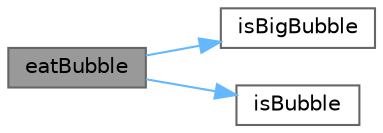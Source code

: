 digraph "eatBubble"
{
 // LATEX_PDF_SIZE
  bgcolor="transparent";
  edge [fontname=Helvetica,fontsize=10,labelfontname=Helvetica,labelfontsize=10];
  node [fontname=Helvetica,fontsize=10,shape=box,height=0.2,width=0.4];
  rankdir="LR";
  Node1 [label="eatBubble",height=0.2,width=0.4,color="gray40", fillcolor="grey60", style="filled", fontcolor="black",tooltip=" "];
  Node1 -> Node2 [color="steelblue1",style="solid"];
  Node2 [label="isBigBubble",height=0.2,width=0.4,color="grey40", fillcolor="white", style="filled",URL="$assertives_8cpp.html#aaf8a93032d34586dfdef1c682d01dcfe",tooltip=" "];
  Node1 -> Node3 [color="steelblue1",style="solid"];
  Node3 [label="isBubble",height=0.2,width=0.4,color="grey40", fillcolor="white", style="filled",URL="$assertives_8cpp.html#ac64fe106af1c9210606e29abdea0da41",tooltip=" "];
}
